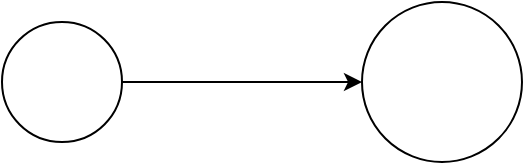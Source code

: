 <mxfile version="16.0.0" type="github">
  <diagram id="lCTw3sVgRVWsY-06v_o4" name="Page-1">
    <mxGraphModel dx="946" dy="521" grid="1" gridSize="10" guides="1" tooltips="1" connect="1" arrows="1" fold="1" page="1" pageScale="1" pageWidth="827" pageHeight="1169" math="0" shadow="0">
      <root>
        <mxCell id="0" />
        <mxCell id="1" parent="0" />
        <mxCell id="7TOnK1nCUT9ChYyjHdcs-1" value="" style="ellipse;whiteSpace=wrap;html=1;aspect=fixed;" vertex="1" parent="1">
          <mxGeometry x="90" y="50" width="60" height="60" as="geometry" />
        </mxCell>
        <mxCell id="7TOnK1nCUT9ChYyjHdcs-2" value="" style="ellipse;whiteSpace=wrap;html=1;aspect=fixed;" vertex="1" parent="1">
          <mxGeometry x="270" y="40" width="80" height="80" as="geometry" />
        </mxCell>
        <mxCell id="7TOnK1nCUT9ChYyjHdcs-4" value="" style="endArrow=classic;html=1;rounded=0;entryX=0;entryY=0.5;entryDx=0;entryDy=0;exitX=1;exitY=0.5;exitDx=0;exitDy=0;" edge="1" parent="1" source="7TOnK1nCUT9ChYyjHdcs-1" target="7TOnK1nCUT9ChYyjHdcs-2">
          <mxGeometry width="50" height="50" relative="1" as="geometry">
            <mxPoint x="150" y="90" as="sourcePoint" />
            <mxPoint x="200" y="40" as="targetPoint" />
          </mxGeometry>
        </mxCell>
      </root>
    </mxGraphModel>
  </diagram>
</mxfile>
